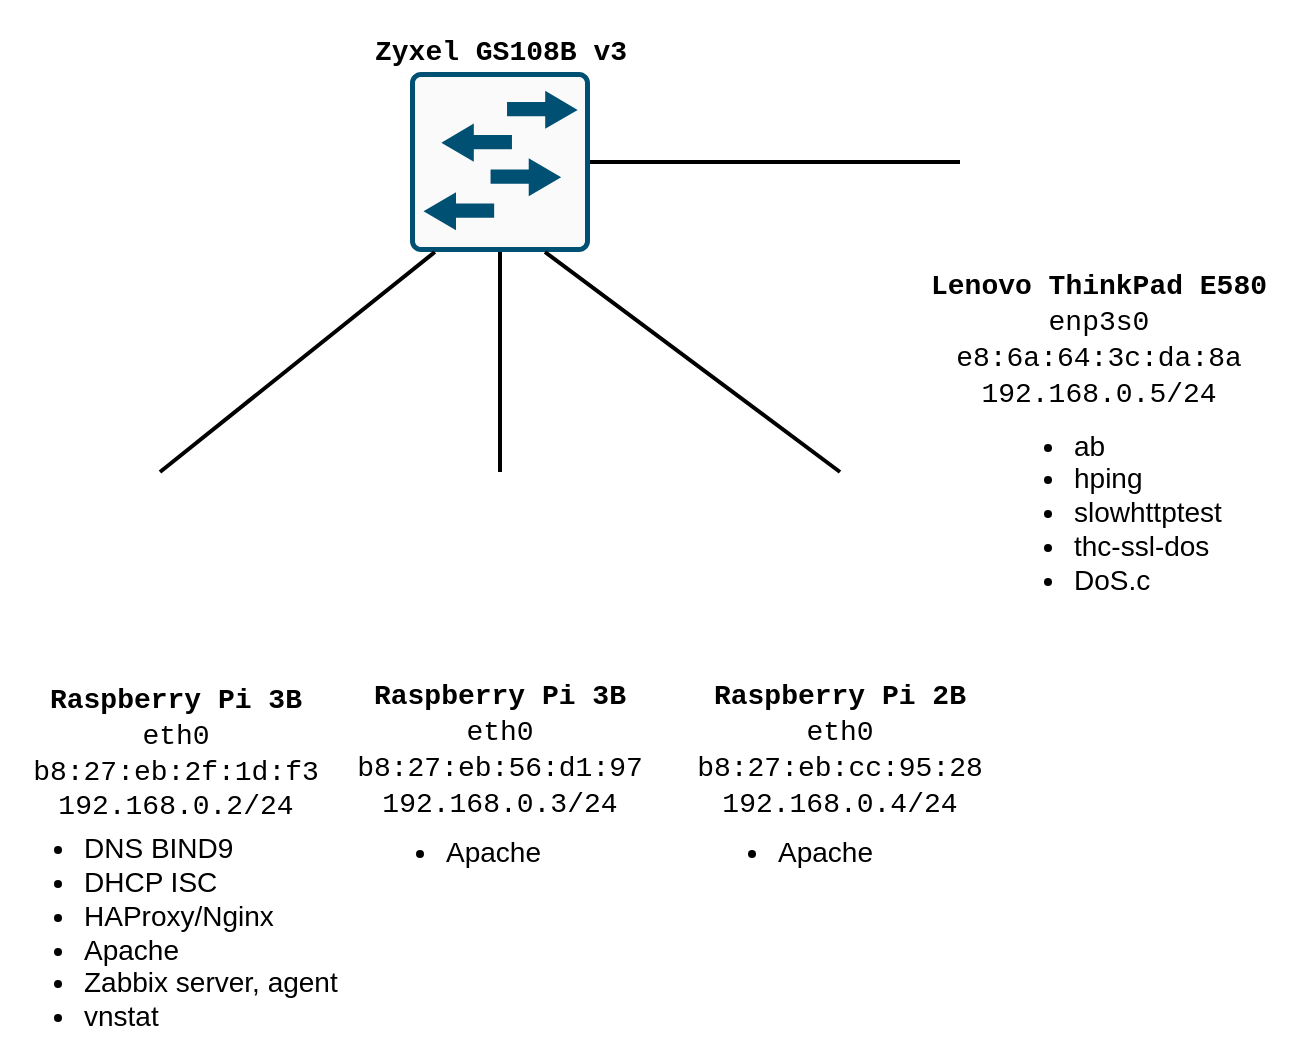 <mxfile version="14.5.1" type="device"><diagram id="sxx2GKCwNmAHB8X7jExW" name="Page-1"><mxGraphModel dx="1422" dy="757" grid="1" gridSize="10" guides="1" tooltips="1" connect="1" arrows="1" fold="1" page="1" pageScale="1" pageWidth="1654" pageHeight="2336" math="0" shadow="0"><root><mxCell id="0"/><mxCell id="1" parent="0"/><mxCell id="yWiyOHPLRxYb1iLAo7sI-1" value="" style="points=[[0.015,0.015,0],[0.985,0.015,0],[0.985,0.985,0],[0.015,0.985,0],[0.25,0,0],[0.5,0,0],[0.75,0,0],[1,0.25,0],[1,0.5,0],[1,0.75,0],[0.75,1,0],[0.5,1,0],[0.25,1,0],[0,0.75,0],[0,0.5,0],[0,0.25,0]];verticalLabelPosition=bottom;html=1;verticalAlign=top;aspect=fixed;align=center;pointerEvents=1;shape=mxgraph.cisco19.rect;prIcon=l2_switch;fillColor=#FAFAFA;strokeColor=#005073;" parent="1" vertex="1"><mxGeometry x="525" y="230" width="90" height="90" as="geometry"/></mxCell><mxCell id="yWiyOHPLRxYb1iLAo7sI-2" value="" style="shape=image;html=1;verticalAlign=top;verticalLabelPosition=bottom;labelBackgroundColor=#ffffff;imageAspect=0;aspect=fixed;image=https://cdn4.iconfinder.com/data/icons/social-life/512/raspberry-pi-128.png" parent="1" vertex="1"><mxGeometry x="360" y="430" width="80" height="80" as="geometry"/></mxCell><mxCell id="yWiyOHPLRxYb1iLAo7sI-3" value="" style="shape=image;html=1;verticalAlign=top;verticalLabelPosition=bottom;labelBackgroundColor=#ffffff;imageAspect=0;aspect=fixed;image=https://cdn4.iconfinder.com/data/icons/social-life/512/raspberry-pi-128.png" parent="1" vertex="1"><mxGeometry x="530" y="430" width="80" height="80" as="geometry"/></mxCell><mxCell id="yWiyOHPLRxYb1iLAo7sI-4" value="" style="shape=image;html=1;verticalAlign=top;verticalLabelPosition=bottom;labelBackgroundColor=#ffffff;imageAspect=0;aspect=fixed;image=https://cdn4.iconfinder.com/data/icons/social-life/512/raspberry-pi-128.png" parent="1" vertex="1"><mxGeometry x="700" y="430" width="80" height="80" as="geometry"/></mxCell><mxCell id="yWiyOHPLRxYb1iLAo7sI-5" value="" style="shape=image;html=1;verticalAlign=top;verticalLabelPosition=bottom;labelBackgroundColor=#ffffff;imageAspect=0;aspect=fixed;image=https://cdn1.iconfinder.com/data/icons/communication-icons-10/750/Untitled-1-08-128.png" parent="1" vertex="1"><mxGeometry x="800" y="211" width="128" height="128" as="geometry"/></mxCell><mxCell id="yWiyOHPLRxYb1iLAo7sI-7" value="" style="endArrow=none;html=1;exitX=0.5;exitY=0;exitDx=0;exitDy=0;entryX=0.138;entryY=1;entryDx=0;entryDy=0;entryPerimeter=0;strokeWidth=2;" parent="1" source="yWiyOHPLRxYb1iLAo7sI-2" target="yWiyOHPLRxYb1iLAo7sI-1" edge="1"><mxGeometry width="50" height="50" relative="1" as="geometry"><mxPoint x="700" y="410" as="sourcePoint"/><mxPoint x="750" y="360" as="targetPoint"/></mxGeometry></mxCell><mxCell id="yWiyOHPLRxYb1iLAo7sI-8" value="" style="endArrow=none;html=1;exitX=0.5;exitY=0;exitDx=0;exitDy=0;entryX=0.5;entryY=1;entryDx=0;entryDy=0;entryPerimeter=0;strokeWidth=2;" parent="1" source="yWiyOHPLRxYb1iLAo7sI-3" target="yWiyOHPLRxYb1iLAo7sI-1" edge="1"><mxGeometry width="50" height="50" relative="1" as="geometry"><mxPoint x="700" y="410" as="sourcePoint"/><mxPoint x="750" y="360" as="targetPoint"/></mxGeometry></mxCell><mxCell id="yWiyOHPLRxYb1iLAo7sI-9" value="" style="endArrow=none;html=1;entryX=0.75;entryY=1;entryDx=0;entryDy=0;entryPerimeter=0;exitX=0.5;exitY=0;exitDx=0;exitDy=0;strokeWidth=2;" parent="1" source="yWiyOHPLRxYb1iLAo7sI-4" target="yWiyOHPLRxYb1iLAo7sI-1" edge="1"><mxGeometry width="50" height="50" relative="1" as="geometry"><mxPoint x="700" y="410" as="sourcePoint"/><mxPoint x="750" y="360" as="targetPoint"/></mxGeometry></mxCell><mxCell id="yWiyOHPLRxYb1iLAo7sI-10" value="" style="endArrow=none;html=1;exitX=1;exitY=0.5;exitDx=0;exitDy=0;exitPerimeter=0;entryX=0;entryY=0.5;entryDx=0;entryDy=0;strokeWidth=2;" parent="1" source="yWiyOHPLRxYb1iLAo7sI-1" target="yWiyOHPLRxYb1iLAo7sI-5" edge="1"><mxGeometry width="50" height="50" relative="1" as="geometry"><mxPoint x="700" y="410" as="sourcePoint"/><mxPoint x="780" y="290" as="targetPoint"/></mxGeometry></mxCell><mxCell id="yWiyOHPLRxYb1iLAo7sI-11" value="&lt;div style=&quot;font-size: 14px&quot;&gt;&lt;font style=&quot;font-size: 14px&quot; face=&quot;Courier New&quot;&gt;&lt;b&gt;Raspberry Pi 3B&lt;/b&gt;&lt;br&gt;&lt;/font&gt;&lt;/div&gt;&lt;div style=&quot;font-size: 14px&quot;&gt;&lt;font style=&quot;font-size: 14px&quot; face=&quot;Courier New&quot;&gt;eth0&lt;font style=&quot;font-size: 14px&quot; color=&quot;#000000&quot;&gt;&lt;span style=&quot;background: #ffffff&quot;&gt;&lt;br&gt;&lt;/span&gt;&lt;/font&gt;&lt;/font&gt;&lt;/div&gt;&lt;div style=&quot;font-size: 14px&quot;&gt;&lt;font style=&quot;font-size: 14px&quot; face=&quot;Courier New&quot; color=&quot;#000000&quot;&gt;&lt;span style=&quot;background: #ffffff&quot;&gt;b8:27:eb:2f:1d:f3&lt;/span&gt;&lt;/font&gt;&lt;/div&gt;&lt;div style=&quot;font-size: 14px&quot;&gt;&lt;font style=&quot;font-size: 14px&quot; face=&quot;Courier New&quot;&gt;192.168.0.2/24&lt;br&gt;&lt;/font&gt;&lt;/div&gt;" style="text;html=1;strokeColor=none;fillColor=none;align=center;verticalAlign=middle;whiteSpace=wrap;rounded=0;" parent="1" vertex="1"><mxGeometry x="332.5" y="540" width="150" height="60" as="geometry"/></mxCell><mxCell id="yWiyOHPLRxYb1iLAo7sI-12" value="&lt;div style=&quot;font-size: 14px&quot;&gt;&lt;br&gt;&lt;font style=&quot;font-size: 14px&quot; face=&quot;Courier New&quot;&gt;&lt;font style=&quot;font-size: 14px&quot; face=&quot;Courier New&quot;&gt;&lt;b&gt;Raspberry Pi 3B&lt;/b&gt;&lt;/font&gt;&lt;/font&gt;&lt;/div&gt;&lt;div style=&quot;font-size: 14px&quot;&gt;&lt;font style=&quot;font-size: 14px&quot; face=&quot;Courier New&quot;&gt;eth0&lt;font style=&quot;font-size: 14px&quot; color=&quot;#000000&quot;&gt;&lt;span style=&quot;background: #ffffff&quot;&gt;&lt;br&gt;&lt;/span&gt;&lt;/font&gt;&lt;/font&gt;&lt;/div&gt;&lt;div style=&quot;font-size: 14px&quot;&gt;&lt;font style=&quot;font-size: 14px&quot; face=&quot;Courier New&quot; color=&quot;#000000&quot;&gt;&lt;span style=&quot;background: #ffffff&quot;&gt;b8:27:eb:56:d1:97&lt;/span&gt;&lt;/font&gt;&lt;/div&gt;&lt;div style=&quot;font-size: 14px&quot;&gt;&lt;font style=&quot;font-size: 14px&quot; face=&quot;Courier New&quot;&gt;192.168.0.3/24&lt;br&gt;&lt;/font&gt;&lt;/div&gt;" style="text;html=1;strokeColor=none;fillColor=none;align=center;verticalAlign=middle;whiteSpace=wrap;rounded=0;" parent="1" vertex="1"><mxGeometry x="495" y="520" width="150" height="80" as="geometry"/></mxCell><mxCell id="yWiyOHPLRxYb1iLAo7sI-13" value="&lt;div style=&quot;font-size: 14px&quot;&gt;&lt;font style=&quot;font-size: 14px&quot;&gt;&lt;br&gt;&lt;font style=&quot;font-size: 14px&quot; face=&quot;Courier New&quot;&gt;&lt;font style=&quot;font-size: 14px&quot; face=&quot;Courier New&quot;&gt;&lt;b&gt;Raspberry Pi 2B&lt;/b&gt;&lt;/font&gt;&lt;/font&gt;&lt;/font&gt;&lt;/div&gt;&lt;div style=&quot;font-size: 14px&quot;&gt;&lt;font style=&quot;font-size: 14px&quot; face=&quot;Courier New&quot;&gt;eth0&lt;font style=&quot;font-size: 14px&quot; color=&quot;#000000&quot;&gt;&lt;span style=&quot;background: #ffffff&quot;&gt;&lt;br&gt;&lt;/span&gt;&lt;/font&gt;&lt;/font&gt;&lt;/div&gt;&lt;div style=&quot;font-size: 14px&quot;&gt;&lt;font style=&quot;font-size: 14px&quot; face=&quot;Courier New&quot;&gt;&lt;font style=&quot;font-size: 14px&quot; color=&quot;#000000&quot;&gt;&lt;span style=&quot;background: #ffffff&quot;&gt;b8:27:eb:cc:95:28&lt;/span&gt;&lt;/font&gt;&lt;br&gt;&lt;/font&gt;&lt;/div&gt;&lt;div style=&quot;font-size: 14px&quot;&gt;&lt;font style=&quot;font-size: 14px&quot; face=&quot;Courier New&quot;&gt;192.168.0.4/24&lt;br&gt;&lt;/font&gt;&lt;/div&gt;" style="text;html=1;strokeColor=none;fillColor=none;align=center;verticalAlign=middle;whiteSpace=wrap;rounded=0;" parent="1" vertex="1"><mxGeometry x="665" y="525" width="150" height="70" as="geometry"/></mxCell><mxCell id="yWiyOHPLRxYb1iLAo7sI-14" value="&lt;div style=&quot;font-size: 14px&quot;&gt;&lt;br&gt;&lt;font style=&quot;font-size: 14px&quot; face=&quot;Courier New&quot;&gt;&lt;font style=&quot;font-size: 14px&quot; face=&quot;Courier New&quot;&gt;&lt;b&gt;Lenovo ThinkPad E580&lt;br&gt;&lt;/b&gt;&lt;/font&gt;&lt;/font&gt;&lt;/div&gt;&lt;div style=&quot;font-size: 14px&quot;&gt;&lt;font style=&quot;font-size: 14px&quot; face=&quot;Courier New&quot;&gt;enp3s0&lt;/font&gt;&lt;/div&gt;&lt;div style=&quot;font-size: 14px&quot;&gt;&lt;font style=&quot;font-size: 14px&quot; face=&quot;Courier New&quot;&gt;&lt;font style=&quot;font-size: 14px&quot; color=&quot;#000000&quot;&gt;&lt;span style=&quot;background: #ffffff&quot;&gt;e8:6a:64:3c:da:8a&lt;/span&gt;&lt;/font&gt;&lt;/font&gt;&lt;br&gt;&#9;&lt;/div&gt;&lt;div style=&quot;font-size: 14px&quot;&gt;&lt;font style=&quot;font-size: 14px&quot; face=&quot;Courier New&quot;&gt;192.168.0.5/24&lt;br&gt;&lt;/font&gt;&lt;/div&gt;" style="text;html=1;strokeColor=none;fillColor=none;align=center;verticalAlign=middle;whiteSpace=wrap;rounded=0;" parent="1" vertex="1"><mxGeometry x="779" y="320" width="181" height="70" as="geometry"/></mxCell><mxCell id="yWiyOHPLRxYb1iLAo7sI-15" value="&lt;div style=&quot;font-size: 14px&quot;&gt;&lt;br&gt;&lt;font style=&quot;font-size: 14px&quot; face=&quot;Courier New&quot;&gt;&lt;font style=&quot;font-size: 14px&quot; face=&quot;Courier New&quot;&gt;&lt;b&gt;Zyxel GS108B v3&lt;/b&gt;&lt;/font&gt;&lt;/font&gt;&lt;font style=&quot;font-size: 14px&quot; face=&quot;Courier New&quot;&gt;&lt;font style=&quot;font-size: 14px&quot; face=&quot;Courier New&quot;&gt;&lt;b&gt;&lt;br&gt;&#9;&lt;br&gt;&#9;&lt;/b&gt;&lt;/font&gt;&lt;/font&gt;&lt;/div&gt;" style="text;html=1;strokeColor=none;fillColor=none;align=center;verticalAlign=middle;whiteSpace=wrap;rounded=0;" parent="1" vertex="1"><mxGeometry x="479.5" y="210" width="181" height="20" as="geometry"/></mxCell><mxCell id="yWiyOHPLRxYb1iLAo7sI-17" value="&lt;ul style=&quot;font-size: 14px&quot;&gt;&lt;li&gt;&lt;font style=&quot;font-size: 14px&quot;&gt;DNS BIND9&lt;/font&gt;&lt;/li&gt;&lt;li&gt;&lt;font style=&quot;font-size: 14px&quot;&gt;DHCP ISC&lt;/font&gt;&lt;/li&gt;&lt;li&gt;&lt;font style=&quot;font-size: 14px&quot;&gt;HAProxy/Nginx&lt;/font&gt;&lt;/li&gt;&lt;li&gt;&lt;font style=&quot;font-size: 14px&quot;&gt;Apache&lt;/font&gt;&lt;/li&gt;&lt;li&gt;&lt;font style=&quot;font-size: 14px&quot;&gt;Zabbix server, agent&lt;/font&gt;&lt;/li&gt;&lt;li&gt;&lt;font style=&quot;font-size: 14px&quot;&gt;vnstat&lt;br&gt;&lt;/font&gt;&lt;/li&gt;&lt;/ul&gt;" style="text;html=1;strokeColor=none;fillColor=none;align=left;verticalAlign=middle;whiteSpace=wrap;rounded=0;" parent="1" vertex="1"><mxGeometry x="320" y="620" width="175" height="80" as="geometry"/></mxCell><mxCell id="yWiyOHPLRxYb1iLAo7sI-18" value="&lt;ul style=&quot;font-size: 14px&quot;&gt;&lt;li&gt;&lt;font style=&quot;font-size: 14px&quot;&gt;Apache&lt;/font&gt;&lt;/li&gt;&lt;/ul&gt;" style="text;html=1;strokeColor=none;fillColor=none;align=left;verticalAlign=middle;whiteSpace=wrap;rounded=0;" parent="1" vertex="1"><mxGeometry x="500.5" y="610" width="160" height="20" as="geometry"/></mxCell><mxCell id="yWiyOHPLRxYb1iLAo7sI-19" value="&lt;ul style=&quot;font-size: 14px&quot;&gt;&lt;li&gt;&lt;font style=&quot;font-size: 14px&quot;&gt;Apache&lt;/font&gt;&lt;/li&gt;&lt;/ul&gt;" style="text;html=1;strokeColor=none;fillColor=none;align=left;verticalAlign=middle;whiteSpace=wrap;rounded=0;" parent="1" vertex="1"><mxGeometry x="667" y="610" width="160" height="20" as="geometry"/></mxCell><mxCell id="yWiyOHPLRxYb1iLAo7sI-20" value="&lt;ul style=&quot;font-size: 14px&quot;&gt;&lt;li&gt;&lt;font style=&quot;font-size: 14px&quot;&gt;ab&lt;/font&gt;&lt;/li&gt;&lt;li&gt;&lt;font style=&quot;font-size: 14px&quot;&gt;hping&lt;/font&gt;&lt;/li&gt;&lt;li&gt;&lt;font style=&quot;font-size: 14px&quot;&gt;slowhttptest&lt;/font&gt;&lt;/li&gt;&lt;li&gt;&lt;font style=&quot;font-size: 14px&quot;&gt;thc-ssl-dos&lt;/font&gt;&lt;/li&gt;&lt;li&gt;&lt;font style=&quot;font-size: 14px&quot;&gt;DoS.c&lt;br&gt;&lt;/font&gt;&lt;/li&gt;&lt;/ul&gt;" style="text;html=1;strokeColor=none;fillColor=none;align=left;verticalAlign=middle;whiteSpace=wrap;rounded=0;" parent="1" vertex="1"><mxGeometry x="815" y="410" width="160" height="80" as="geometry"/></mxCell></root></mxGraphModel></diagram></mxfile>